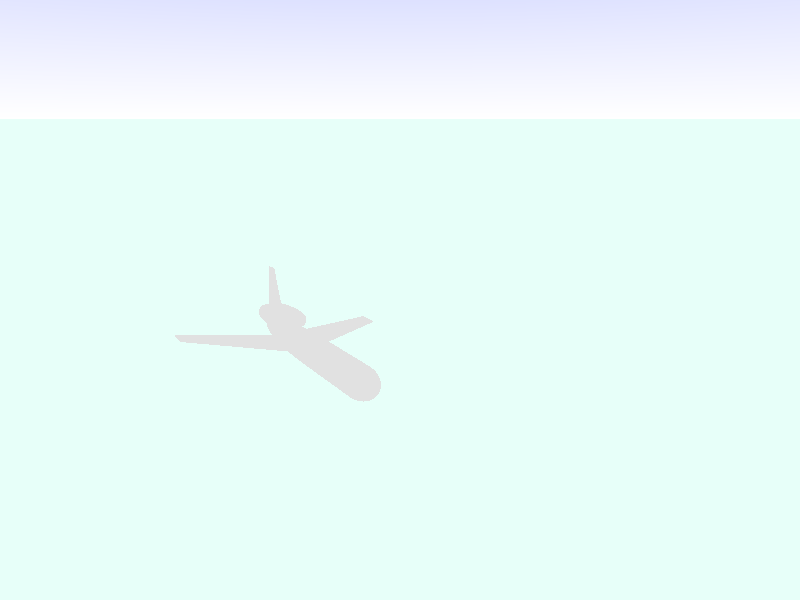 // POV-Ray 3.6 / 3.7 Example Scene File "missile.pov"
// author: Friedrich A. Lohmueller, 2005/Aug-2009/Jan-2011  
// email:  Friedrich.Lohmueller_at_t-online.de
// homepage: http://www.f-lohmueller.de

//------------------------------------------------------------------------
#version 3.6; // 3.7;
global_settings{ assumed_gamma 1.0 }
#default{ finish{ ambient 0.1 diffuse 0.9 }} 
//------------------------------------------------------------------------
#include "colors.inc"
#include "textures.inc"
#include "glass.inc"
#include "metals.inc"
#include "golds.inc"
#include "stones.inc"
#include "woods.inc"
#include "shapes.inc"
#include "shapes2.inc"
#include "functions.inc"
#include "math.inc"
#include "transforms.inc"
//------------------------------------------------------------------------

//#declare a = array[10, 10, 10] 

#declare STEP=clock;

#declare HX = -10 + STEP/2  ;              
#declare HY = 6.5;
#declare HZ = 3.0;

#declare Camera_1 = camera { 
                             angle 65
                         
                             location  < 4.0 , 13.5 ,-5.0>
                             right     x*image_width/image_height
                             look_at   <-3.5 , 10.9  , 0.0>
                           }
camera{Camera_1}

// sun ---------------------------------------------------------------------
light_source{< 4500,3500,-2500> color White}
// sky ---------------------------------------------------------------------
sky_sphere { pigment { gradient <0,1,0>
                       color_map { [0.00 rgb <1.0,1.0,1.0>]
                                   [0.30 rgb <0.0,0.1,1.0>]
                                   [0.70 rgb <0.0,0.1,1.0>]
                                   [1.00 rgb <1.0,1.0,1.0>] 
                                 } 
                       scale 2         
                     } // end of pigment
           } //end of skysphere
// fog ---------------------------------------------------------------------
fog{fog_type   2
    distance   50
    color      White
    fog_offset 0.1
    fog_alt    2.0
    turbulence 0.8}
// ground ------------------------------------------------------------------
//plane{ <0,1,0>, 0 
//       texture{ pigment {color rgb <0.85,0.6,0.4>}
//                normal  {bumps 0.75 scale 0.025  }
//                finish  {ambient 0.1 diffuse 0.8 } 
//              } // end of texture
//     } // end of plane

// sea ------------------------------
plane{<0,1,0>, 0
      texture{Green_Glass
              finish {ambient 0.15
                      diffuse 0.55
                      brilliance 6.0
                      phong 0.8
                      phong_size 120
                      reflection 0.6}
	      normal{ bumps 0.03
	      	      scale <1,0.25,0.25>*1
		      turbulence 0.6
	             }
	      }// end of texture
      interior{I_Glass}
      }// end of plane
//-------------------------
//--------------------------------------------------------------------------
//---------------------------- objects in scene ----------------------------
//--------------------------------------------------------------------------

//---------------------------------------------------------------- 
#macro Wing (Wing_Radius1,Wing_Radius2, Wing_Height, Wing_Sheer)  
       cone { <0,0,0>,Wing_Radius1,<0,Wing_Height,0>,Wing_Radius2  
              scale <1,1,0.1> 
              matrix<  1  , 0, 0,  // shearing in x
                     -Wing_Sheer, 1, 0,
                       0  , 0, 1,
                       0  , 0, 0>            
            } // end of cone -------------------------------------
#end //-----------------------------------------------------------

//---------------------------------------------------------------- 
#macro Missile (M_Radius, M_Len, M_Wing_Width, Tail_Scale)
union{

 sphere { <0,0,0>, M_Radius  scale<1.5,1,1>   
        }  // end of sphere -------------------------------------- 

 cylinder{ <-(M_Len-Tail_Scale*M_Radius),0,0>,<0,0,0>,M_Radius  
        } // end of cylinder -------------------------------------

 sphere { <0,0,0>, M_Radius scale< Tail_Scale,1,1> 
          translate<- (M_Len-Tail_Scale*M_Radius),0,0>  
        }  // end of sphere -------------------------------------- 
 
 // the wings     
 object{ Wing(0.75,0.25, 2.0, 0.35) translate<-M_Len+0.8,0,0>}
 object{ Wing(1.0,0.4, 3.5, 0.25) rotate < 85,0,0> translate<-M_Len*0.7,-M_Radius/2,0>} 
 object{ Wing(1.0,0.4, 3.5, 0.25) rotate <-85,0,0> translate<-M_Len*0.7,-M_Radius/2,0>}
     
 // the engines
 torus{ 0.8,0.5 
        rotate<0,0,90> 
        scale<7,1,1>*0.25 
        rotate<0,3,3> 
        translate<-M_Len*0.85,M_Radius*0.95,-M_Radius/2>
      } // end of torus  -------------------------------              

 torus{ 0.8,0.5 
        rotate<0,0,90> 
        scale<8,1,1>*0.25 
        rotate<0,3,3> 
        translate<-M_Len*0.85,M_Radius*0.95,-M_Radius/2>
        scale<1,1,-1>
      } // end of torus  -------------------------------              


}// end of union
#end //----------------------------------------------- end of missile macro

object{ Missile(0.5, 6.5, 3.0, 7)  
         texture {pigment { color White *0.75} // Chrome_Metal 
                  finish  { phong 1 reflection 0.05}
         } // end of texture
        rotate<5,0,0>
        translate<HX,HY,HZ> }


object{ Missile(0.5, 6.50, 3.00, 7)  
         texture {pigment { color White *0.75} // Chrome_Metal 
                  finish  { phong 1 reflection 0.05}
         } // end of texture
        rotate< -5*HX, 8, HX*2> 
        translate<-50+HX,-10+HX,HZ> }

//------------------------------------------------------------- end